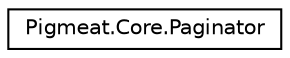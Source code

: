 digraph "Graphical Class Hierarchy"
{
 // LATEX_PDF_SIZE
  edge [fontname="Helvetica",fontsize="10",labelfontname="Helvetica",labelfontsize="10"];
  node [fontname="Helvetica",fontsize="10",shape=record];
  rankdir="LR";
  Node0 [label="Pigmeat.Core.Paginator",height=0.2,width=0.4,color="black", fillcolor="white", style="filled",URL="$class_pigmeat_1_1_core_1_1_paginator.html",tooltip="The Paginator class. Contains all variables, and render method, for pagination"];
}
